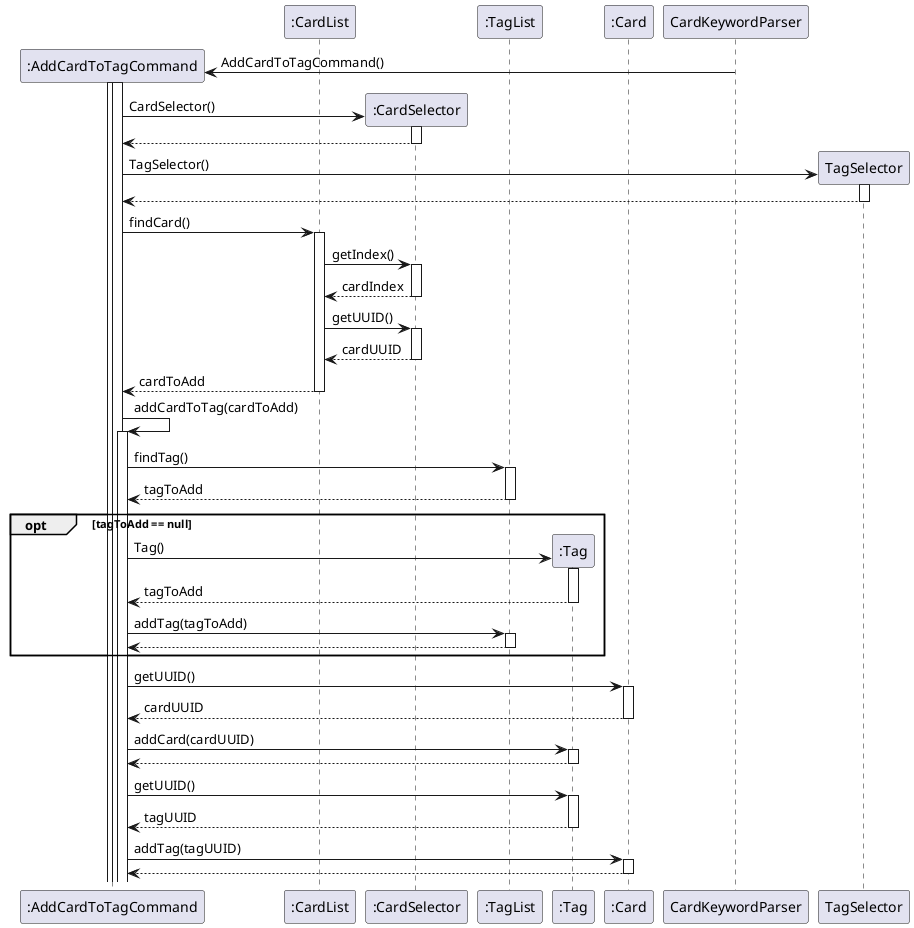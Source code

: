 @startuml TagListSequence
autoactivate on

participant ":AddCardToTagCommand" as AddCardToTagCommand
participant ":CardList" as CardList
participant ":CardSelector" as CardSelector
participant ":TagList" as TagList
participant ":Tag" as Tag
participant ":Card" as Card

Create AddCardToTagCommand
CardKeywordParser -> AddCardToTagCommand : AddCardToTagCommand()
activate AddCardToTagCommand

Create CardSelector
AddCardToTagCommand -> CardSelector : CardSelector()
return

Create TagSelector
AddCardToTagCommand -> TagSelector : TagSelector()
return

AddCardToTagCommand -> CardList : findCard()

CardList -> CardSelector : getIndex()
return cardIndex

CardList -> CardSelector : getUUID()
return cardUUID

return cardToAdd

AddCardToTagCommand -> AddCardToTagCommand : addCardToTag(cardToAdd)

AddCardToTagCommand -> TagList : findTag()
return tagToAdd

opt tagToAdd == null
  create Tag
  AddCardToTagCommand -> Tag : Tag()
  return tagToAdd
  AddCardToTagCommand -> TagList : addTag(tagToAdd)
  return
end


AddCardToTagCommand -> Card : getUUID()
return cardUUID

AddCardToTagCommand -> Tag : addCard(cardUUID)
return
AddCardToTagCommand -> Tag : getUUID()
return tagUUID

AddCardToTagCommand -> Card : addTag(tagUUID)
return


@enduml

